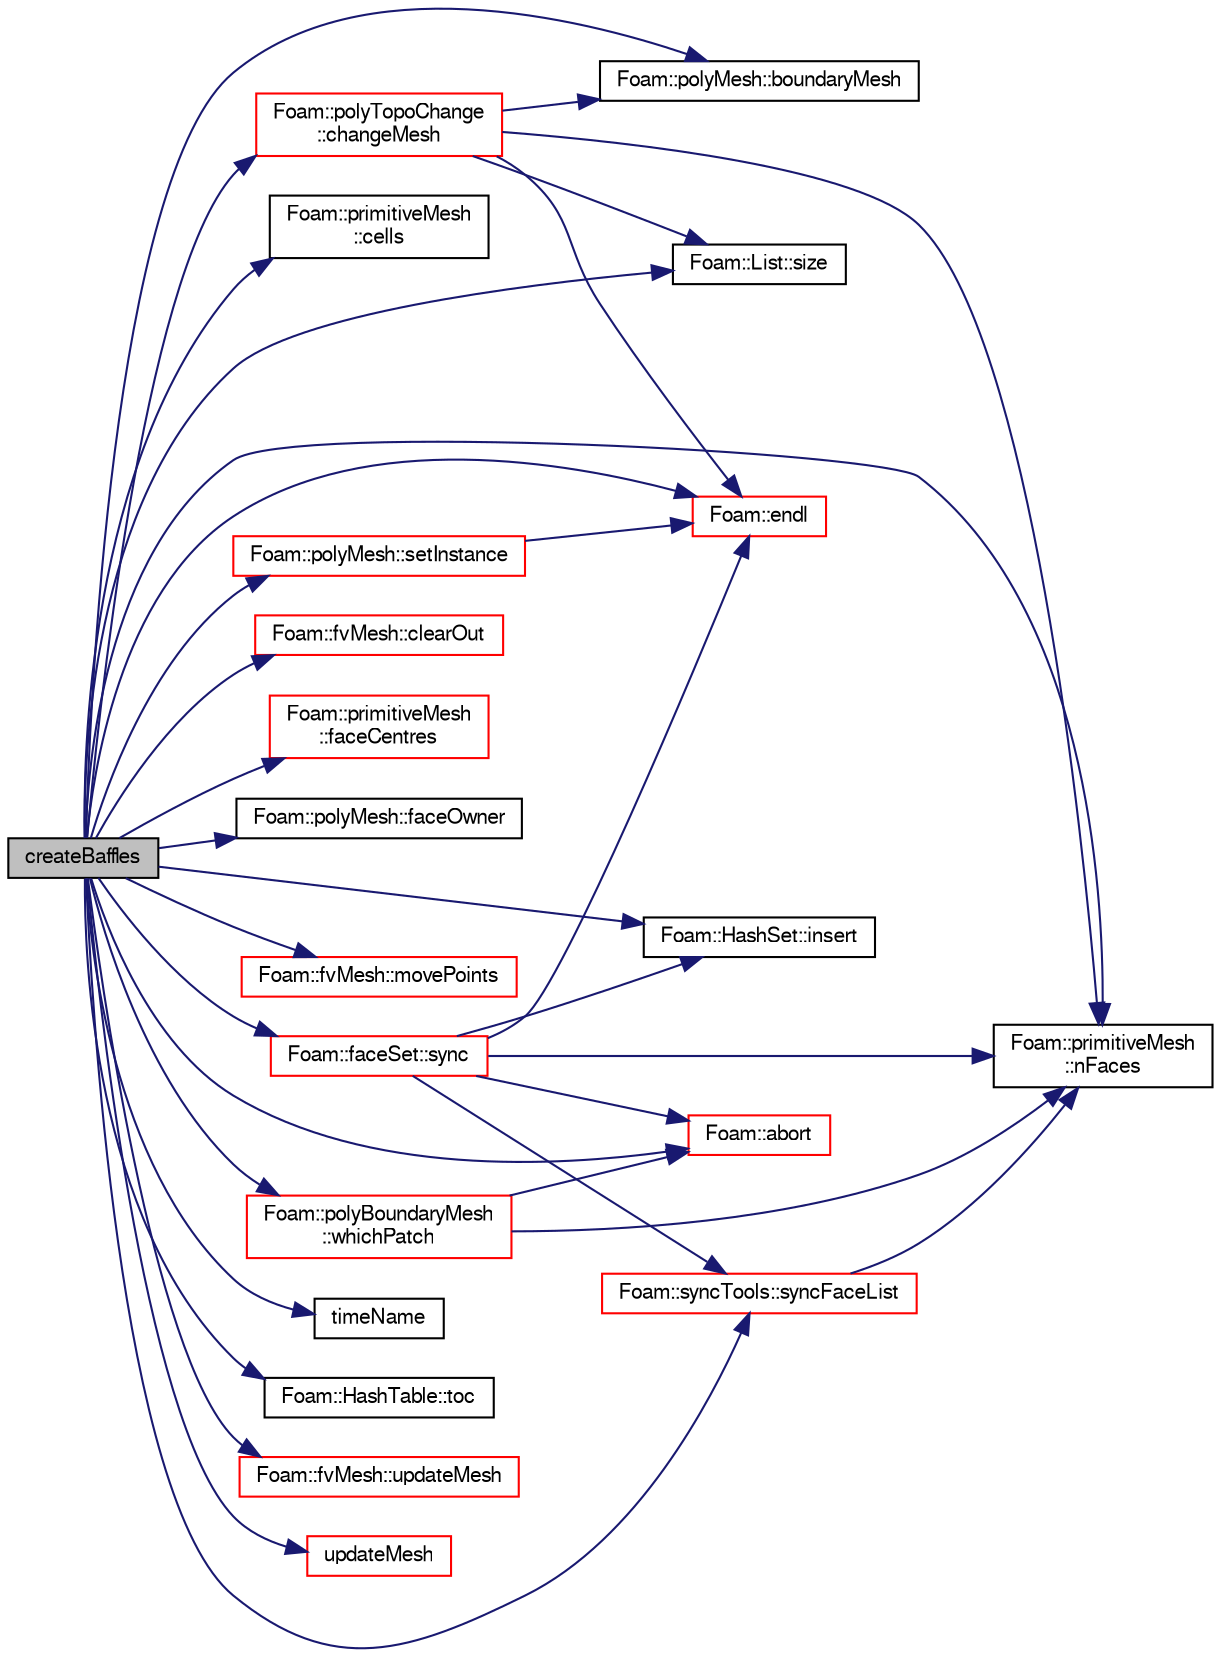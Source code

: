 digraph "createBaffles"
{
  bgcolor="transparent";
  edge [fontname="FreeSans",fontsize="10",labelfontname="FreeSans",labelfontsize="10"];
  node [fontname="FreeSans",fontsize="10",shape=record];
  rankdir="LR";
  Node6631 [label="createBaffles",height=0.2,width=0.4,color="black", fillcolor="grey75", style="filled", fontcolor="black"];
  Node6631 -> Node6632 [color="midnightblue",fontsize="10",style="solid",fontname="FreeSans"];
  Node6632 [label="Foam::abort",height=0.2,width=0.4,color="red",URL="$a21124.html#a447107a607d03e417307c203fa5fb44b"];
  Node6631 -> Node6675 [color="midnightblue",fontsize="10",style="solid",fontname="FreeSans"];
  Node6675 [label="Foam::polyMesh::boundaryMesh",height=0.2,width=0.4,color="black",URL="$a27410.html#a9f2b68c134340291eda6197f47f25484",tooltip="Return boundary mesh. "];
  Node6631 -> Node6676 [color="midnightblue",fontsize="10",style="solid",fontname="FreeSans"];
  Node6676 [label="Foam::primitiveMesh\l::cells",height=0.2,width=0.4,color="black",URL="$a27530.html#af19bf800d725a623c7b1d0101d65e7d3"];
  Node6631 -> Node6677 [color="midnightblue",fontsize="10",style="solid",fontname="FreeSans"];
  Node6677 [label="Foam::polyTopoChange\l::changeMesh",height=0.2,width=0.4,color="red",URL="$a21678.html#a1b105b13373ba9f1c7685f873b250cf2",tooltip="Inplace changes mesh without change of patches. "];
  Node6677 -> Node6640 [color="midnightblue",fontsize="10",style="solid",fontname="FreeSans"];
  Node6640 [label="Foam::endl",height=0.2,width=0.4,color="red",URL="$a21124.html#a2db8fe02a0d3909e9351bb4275b23ce4",tooltip="Add newline and flush stream. "];
  Node6677 -> Node6679 [color="midnightblue",fontsize="10",style="solid",fontname="FreeSans"];
  Node6679 [label="Foam::primitiveMesh\l::nFaces",height=0.2,width=0.4,color="black",URL="$a27530.html#abe602c985a3c9ffa67176e969e77ca6f"];
  Node6677 -> Node6692 [color="midnightblue",fontsize="10",style="solid",fontname="FreeSans"];
  Node6692 [label="Foam::List::size",height=0.2,width=0.4,color="black",URL="$a25694.html#a8a5f6fa29bd4b500caf186f60245b384",tooltip="Override size to be inconsistent with allocated storage. "];
  Node6677 -> Node6675 [color="midnightblue",fontsize="10",style="solid",fontname="FreeSans"];
  Node6631 -> Node6766 [color="midnightblue",fontsize="10",style="solid",fontname="FreeSans"];
  Node6766 [label="Foam::fvMesh::clearOut",height=0.2,width=0.4,color="red",URL="$a22766.html#af320697688df08f1438d37a86bcaf25d",tooltip="Clear all geometry and addressing. "];
  Node6631 -> Node6640 [color="midnightblue",fontsize="10",style="solid",fontname="FreeSans"];
  Node6631 -> Node6687 [color="midnightblue",fontsize="10",style="solid",fontname="FreeSans"];
  Node6687 [label="Foam::primitiveMesh\l::faceCentres",height=0.2,width=0.4,color="red",URL="$a27530.html#a3319847c9ee813a5398d011b08de25a4"];
  Node6631 -> Node6772 [color="midnightblue",fontsize="10",style="solid",fontname="FreeSans"];
  Node6772 [label="Foam::polyMesh::faceOwner",height=0.2,width=0.4,color="black",URL="$a27410.html#a57752b49bfee23ca1944c3fb0493974f",tooltip="Return face owner. "];
  Node6631 -> Node6760 [color="midnightblue",fontsize="10",style="solid",fontname="FreeSans"];
  Node6760 [label="Foam::HashSet::insert",height=0.2,width=0.4,color="black",URL="$a25690.html#a49f0753d9652681fc3a81f59951a0ad7",tooltip="Insert a new entry. "];
  Node6631 -> Node6773 [color="midnightblue",fontsize="10",style="solid",fontname="FreeSans"];
  Node6773 [label="Foam::fvMesh::movePoints",height=0.2,width=0.4,color="red",URL="$a22766.html#a3693c648bea2e99054cbbb75d4bf4e4d",tooltip="Move points, returns volumes swept by faces in motion. "];
  Node6631 -> Node6679 [color="midnightblue",fontsize="10",style="solid",fontname="FreeSans"];
  Node6631 -> Node6702 [color="midnightblue",fontsize="10",style="solid",fontname="FreeSans"];
  Node6702 [label="Foam::polyMesh::setInstance",height=0.2,width=0.4,color="red",URL="$a27410.html#add9813891a074bebd77384af1717b0bf",tooltip="Set the instance for mesh files. "];
  Node6702 -> Node6640 [color="midnightblue",fontsize="10",style="solid",fontname="FreeSans"];
  Node6631 -> Node6692 [color="midnightblue",fontsize="10",style="solid",fontname="FreeSans"];
  Node6631 -> Node7029 [color="midnightblue",fontsize="10",style="solid",fontname="FreeSans"];
  Node7029 [label="Foam::faceSet::sync",height=0.2,width=0.4,color="red",URL="$a25446.html#aa7fca4a1afef0062c91f4d1e3776659d",tooltip="Sync faceSet across coupled patches. "];
  Node7029 -> Node6632 [color="midnightblue",fontsize="10",style="solid",fontname="FreeSans"];
  Node7029 -> Node6640 [color="midnightblue",fontsize="10",style="solid",fontname="FreeSans"];
  Node7029 -> Node6760 [color="midnightblue",fontsize="10",style="solid",fontname="FreeSans"];
  Node7029 -> Node6679 [color="midnightblue",fontsize="10",style="solid",fontname="FreeSans"];
  Node7029 -> Node7031 [color="midnightblue",fontsize="10",style="solid",fontname="FreeSans"];
  Node7031 [label="Foam::syncTools::syncFaceList",height=0.2,width=0.4,color="red",URL="$a27502.html#abed40ebf1b90b365509600f5e7b004b7",tooltip="Synchronize values on all mesh faces. "];
  Node7031 -> Node6679 [color="midnightblue",fontsize="10",style="solid",fontname="FreeSans"];
  Node6631 -> Node7031 [color="midnightblue",fontsize="10",style="solid",fontname="FreeSans"];
  Node6631 -> Node7092 [color="midnightblue",fontsize="10",style="solid",fontname="FreeSans"];
  Node7092 [label="timeName",height=0.2,width=0.4,color="black",URL="$a24662.html#a90eec0cafc50ed7b6fbbfffe2c5df974",tooltip="Replacement for Time::timeName() : return oldInstance (if. "];
  Node6631 -> Node7093 [color="midnightblue",fontsize="10",style="solid",fontname="FreeSans"];
  Node7093 [label="Foam::HashTable::toc",height=0.2,width=0.4,color="black",URL="$a25702.html#a1717015c0033bc9eed654353eed0461b",tooltip="Return the table of contents. "];
  Node6631 -> Node6832 [color="midnightblue",fontsize="10",style="solid",fontname="FreeSans"];
  Node6832 [label="Foam::fvMesh::updateMesh",height=0.2,width=0.4,color="red",URL="$a22766.html#a9c8cde0b192708d622d874f8cc2df66d",tooltip="Update mesh corresponding to the given map. "];
  Node6631 -> Node7094 [color="midnightblue",fontsize="10",style="solid",fontname="FreeSans"];
  Node7094 [label="updateMesh",height=0.2,width=0.4,color="red",URL="$a24662.html#a40c42acbe53bccc55da8fbe26a3076d1",tooltip="Update for external change to mesh. changedFaces are in new mesh. "];
  Node6631 -> Node7096 [color="midnightblue",fontsize="10",style="solid",fontname="FreeSans"];
  Node7096 [label="Foam::polyBoundaryMesh\l::whichPatch",height=0.2,width=0.4,color="red",URL="$a27402.html#aa2ff13fd90903c4f4cdfe81b48b2bb92",tooltip="Return patch index for a given face label. "];
  Node7096 -> Node6679 [color="midnightblue",fontsize="10",style="solid",fontname="FreeSans"];
  Node7096 -> Node6632 [color="midnightblue",fontsize="10",style="solid",fontname="FreeSans"];
}
